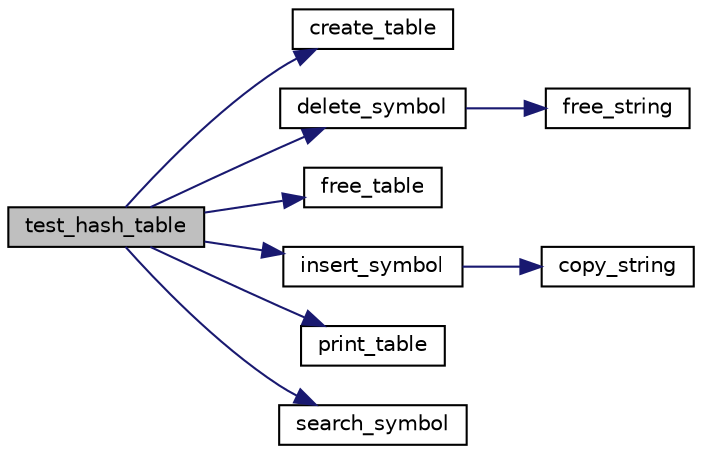 digraph "test_hash_table"
{
 // LATEX_PDF_SIZE
  edge [fontname="Helvetica",fontsize="10",labelfontname="Helvetica",labelfontsize="10"];
  node [fontname="Helvetica",fontsize="10",shape=record];
  rankdir="LR";
  Node1 [label="test_hash_table",height=0.2,width=0.4,color="black", fillcolor="grey75", style="filled", fontcolor="black",tooltip=" "];
  Node1 -> Node2 [color="midnightblue",fontsize="10",style="solid"];
  Node2 [label="create_table",height=0.2,width=0.4,color="black", fillcolor="white", style="filled",URL="$ADT_8c.html#a99781ee05b9a784e40d6e179c04f42c9",tooltip=" "];
  Node1 -> Node3 [color="midnightblue",fontsize="10",style="solid"];
  Node3 [label="delete_symbol",height=0.2,width=0.4,color="black", fillcolor="white", style="filled",URL="$ADT_8c.html#a86337fb4e746828ec8da93815780b8e5",tooltip=" "];
  Node3 -> Node4 [color="midnightblue",fontsize="10",style="solid"];
  Node4 [label="free_string",height=0.2,width=0.4,color="black", fillcolor="white", style="filled",URL="$ADT_8c.html#ae7778847ae19a4693087f819ef97ada7",tooltip=" "];
  Node1 -> Node5 [color="midnightblue",fontsize="10",style="solid"];
  Node5 [label="free_table",height=0.2,width=0.4,color="black", fillcolor="white", style="filled",URL="$ADT_8c.html#a586c12683a18644602e7029a8fb528c4",tooltip=" "];
  Node1 -> Node6 [color="midnightblue",fontsize="10",style="solid"];
  Node6 [label="insert_symbol",height=0.2,width=0.4,color="black", fillcolor="white", style="filled",URL="$ADT_8c.html#a498be84c0146adc44a4d75f3ddadfce8",tooltip=" "];
  Node6 -> Node7 [color="midnightblue",fontsize="10",style="solid"];
  Node7 [label="copy_string",height=0.2,width=0.4,color="black", fillcolor="white", style="filled",URL="$ADT_8c.html#a69781ac22aa41ceaca20060ad642a403",tooltip=" "];
  Node1 -> Node8 [color="midnightblue",fontsize="10",style="solid"];
  Node8 [label="print_table",height=0.2,width=0.4,color="black", fillcolor="white", style="filled",URL="$main_8c.html#a1127b7ccef7affaa427479522fd4024a",tooltip=" "];
  Node1 -> Node9 [color="midnightblue",fontsize="10",style="solid"];
  Node9 [label="search_symbol",height=0.2,width=0.4,color="black", fillcolor="white", style="filled",URL="$ADT_8c.html#a87d79a5adc075526a4778d53c2948412",tooltip=" "];
}

